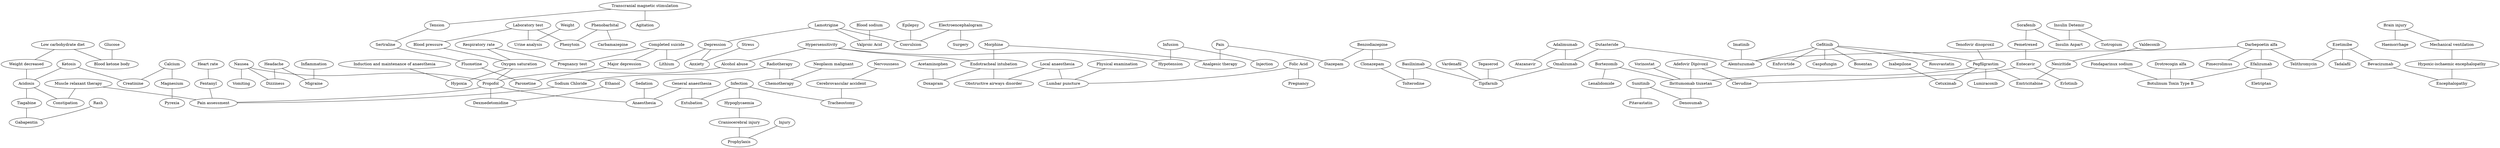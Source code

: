 strict graph layer0 {
	graph [name=layer0];
	node [label="\N"];
	409	[label="Muscle relaxant therapy",
		src_id=181266,
		weight=0.00044122522325660104];
	427	[label=Constipation,
		src_id=174340,
		weight=0.0005014284555463587];
	409 -- 427	[level=1,
		weight=182.64];
	1506	[label="Pain assessment",
		src_id=182631,
		weight=0.0003850115046503282];
	409 -- 1506	[level=1,
		weight=182.64];
	81	[label=Inflammation,
		level=1,
		src_id=178993,
		weight=0.0007692596857181851];
	111	[label=Migraine,
		src_id=180996,
		weight=0.0004977216535274074];
	81 -- 111	[level=1,
		weight=138.79];
	14	[label=Pain,
		level=1,
		src_id=182630,
		weight=0.0010222469427316261];
	3	[label=Diazepam,
		level=1,
		src_id=815,
		weight=0.0012517380471426484];
	14 -- 3	[level=1,
		weight=152.36];
	97	[label="Analgesic therapy",
		level=1,
		src_id=170274,
		weight=0.0008028809601891186];
	14 -- 97	[level=1,
		weight=213.25];
	343	[label=Gefitinib,
		level=1,
		src_id=308,
		weight=0.0011314963743790413];
	373	[label=Bosentan,
		level=1,
		src_id=546,
		weight=0.0009643685767219644];
	343 -- 373	[level=1,
		weight=480.52];
	507	[label=Rosuvastatin,
		level=1,
		src_id=1082,
		weight=0.0007777704093352201];
	343 -- 507	[level=1,
		weight=408.0];
	560	[label=Pegfilgrastim,
		level=1,
		src_id=19,
		weight=0.0010096155476091318];
	343 -- 560	[level=1,
		weight=600.4];
	533	[label=Enfuvirtide,
		level=1,
		src_id=102,
		weight=0.000991389289108246];
	343 -- 533	[level=1,
		weight=526.79];
	322	[label=Alemtuzumab,
		level=1,
		src_id=82,
		weight=0.0011133451830804997];
	343 -- 322	[level=1,
		weight=520.48];
	689	[label=Caspofungin,
		level=1,
		src_id=507,
		weight=0.0008793276447376148];
	343 -- 689	[level=1,
		weight=526.79];
	43	[label=Morphine,
		src_id=286,
		weight=0.0006072009929645246];
	43 -- 97	[level=1,
		weight=138.79];
	144	[label="Endotracheal intubation",
		level=1,
		src_id=175952,
		weight=0.0010128806153906697];
	43 -- 144	[level=1,
		weight=231.54];
	26	[label="Induction and maintenance of anaesthesia",
		level=1,
		src_id=178930,
		weight=0.0007992499684150461];
	86	[label=Hypoxia,
		level=1,
		src_id=178678,
		weight=0.0007406286929741318];
	26 -- 86	[level=1,
		weight=116.27];
	497	[label=Dutasteride,
		level=1,
		src_id=1110,
		weight=0.0010300789134302269];
	400	[label=Omalizumab,
		level=1,
		src_id=42,
		weight=0.0010370674450034133];
	497 -- 400	[level=1,
		weight=500.5];
	497 -- 322	[level=1,
		weight=455.09];
	242	[label="Completed suicide",
		src_id=174010,
		weight=0.0004416000046459869];
	2457	[label="Pregnancy test",
		src_id=184020,
		weight=0.0003314161063469755];
	242 -- 2457	[level=1,
		weight=143.71];
	304	[label="Major depression",
		src_id=180375,
		weight=0.00046653563113462017];
	242 -- 304	[level=1,
		weight=250.75];
	80	[label=Lithium,
		src_id=1316,
		weight=0.0005186561225252553];
	242 -- 80	[level=1,
		weight=132.45];
	124	[label="General anaesthesia",
		level=1,
		src_id=177267,
		weight=0.0009671511124220577];
	880	[label=Extubation,
		src_id=176387,
		weight=0.0003755054909305661];
	124 -- 880	[level=1,
		weight=231.54];
	39	[label=Anaesthesia,
		level=1,
		src_id=170206,
		weight=0.0010249555278411748];
	124 -- 39	[level=1,
		weight=200.8];
	896	[label="Transcranial magnetic stimulation",
		src_id=187294,
		weight=0.00024897506411926477];
	397	[label=Tension,
		src_id=186772,
		weight=0.00031651681267921025];
	896 -- 397	[level=1,
		weight=100.9];
	29	[label=Agitation,
		level=1,
		src_id=169902,
		weight=0.0007453077401135728];
	896 -- 29	[level=1,
		weight=267.4];
	666	[label="Insulin Detemir",
		level=1,
		src_id=1281,
		weight=0.0007328184297236786];
	871	[label="Insulin Aspart",
		src_id=1280,
		weight=0.0003730864543005049];
	666 -- 871	[level=1,
		weight=500.5];
	591	[label=Tiotropium,
		level=1,
		src_id=1352,
		weight=0.0008634697952427359];
	666 -- 591	[level=1,
		weight=429.14];
	23	[label=Calcium,
		level=1,
		src_id=1327,
		weight=0.0008071596430475295];
	126	[label=Magnesium,
		src_id=1330,
		weight=0.000495930706978174];
	23 -- 126	[level=1,
		weight=175.73];
	255	[label=Creatinine,
		src_id=9515,
		weight=0.00048359857990210226];
	23 -- 255	[level=1,
		weight=158.74];
	220	[label="Folic Acid",
		src_id=150,
		weight=0.00035701437243077454];
	34	[label=Pregnancy,
		level=1,
		src_id=184014,
		weight=0.0007315656085678425];
	220 -- 34	[level=1,
		weight=152.04];
	279	[label="Lumbar puncture",
		level=1,
		src_id=180161,
		weight=0.0007393338383226371];
	220 -- 279	[level=1,
		weight=91.82];
	77	[label="Heart rate",
		level=1,
		src_id=177799,
		weight=0.0007572151782260456];
	121	[label=Fentanyl,
		src_id=799,
		weight=0.0006651732970651403];
	77 -- 121	[level=1,
		weight=106.16];
	742	[label=Sorafenib,
		src_id=387,
		weight=0.0006501129226921785];
	742 -- 871	[level=1,
		weight=500.5];
	578	[label=Pemetrexed,
		level=1,
		src_id=629,
		weight=0.000963450236129244];
	742 -- 578	[level=1,
		weight=500.5];
	68	[label=Nausea,
		level=1,
		src_id=181546,
		weight=0.0009960979336730263];
	160	[label=Propofol,
		level=1,
		src_id=804,
		weight=0.0008170600758948898];
	68 -- 160	[level=1,
		weight=200.8];
	41	[label=Vomiting,
		level=1,
		src_id=188709,
		weight=0.0009932254743648535];
	68 -- 41	[level=1,
		weight=132.62];
	92	[label=Dizziness,
		level=1,
		src_id=175317,
		weight=0.0008378243477145591];
	68 -- 92	[level=1,
		weight=132.97];
	209	[label="Laboratory test",
		src_id=179654,
		weight=0.0005217621393613566];
	44	[label="Blood pressure",
		level=1,
		src_id=172305,
		weight=0.0009486490153014943];
	209 -- 44	[level=1,
		weight=125.88];
	6	[label=Phenytoin,
		level=1,
		src_id=243,
		weight=0.0009228154423951928];
	209 -- 6	[level=1,
		weight=121.57];
	909	[label="Urine analysis",
		src_id=187884,
		weight=0.0003743630344061708];
	209 -- 909	[level=1,
		weight=334.0];
	36	[label=Pyrexia,
		level=1,
		src_id=184658,
		weight=0.0012168597746504836];
	126 -- 36	[level=1,
		weight=143.71];
	428	[label="Darbepoetin alfa",
		level=1,
		src_id=12,
		weight=0.0010129274041265023];
	629	[label=Efalizumab,
		level=1,
		src_id=90,
		weight=0.0008119471057986142];
	428 -- 629	[level=1,
		weight=474.21];
	517	[label=Pimecrolimus,
		level=1,
		src_id=327,
		weight=0.0009915391499522041];
	428 -- 517	[level=1,
		weight=400.6];
	608	[label=Telithromycin,
		level=1,
		src_id=962,
		weight=0.0008932092135476258];
	428 -- 608	[level=1,
		weight=474.21];
	428 -- 322	[level=1,
		weight=480.52];
	106	[label="Physical examination",
		level=1,
		src_id=183464,
		weight=0.0007161707666657242];
	106 -- 279	[level=1,
		weight=102.94];
	33	[label=Headache,
		level=1,
		src_id=177790,
		weight=0.00077696988333892];
	33 -- 111	[level=1,
		weight=120.22];
	33 -- 92	[level=1,
		weight=207.69];
	598	[label=Eletriptan,
		level=1,
		src_id=207,
		weight=0.0008020786577466954];
	629 -- 598	[level=1,
		weight=400.6];
	553	[label="Botulinum Toxin Type B",
		level=1,
		src_id=41,
		weight=0.0009014581881778];
	629 -- 553	[level=1,
		weight=400.6];
	385	[label=Adalimumab,
		level=1,
		src_id=50,
		weight=0.0008961570859649793];
	364	[label=Atazanavir,
		level=1,
		src_id=1056,
		weight=0.0008467201524450459];
	385 -- 364	[level=1,
		weight=375.63];
	385 -- 400	[level=1,
		weight=440.56];
	38	[label=Infection,
		level=1,
		src_id=178954,
		weight=0.0011114771911690483];
	38 -- 880	[level=1,
		weight=177.29];
	146	[label=Hypoglycaemia,
		src_id=178590,
		weight=0.00047725257561421726];
	38 -- 146	[level=1,
		weight=118.53];
	1287	[label=Tracheostomy,
		src_id=187282,
		weight=0.00025747938776624063];
	38 -- 1287	[level=1,
		weight=125.88];
	421	[label=Radiotherapy,
		src_id=184752,
		weight=0.00032902367665876495];
	162	[label=Chemotherapy,
		src_id=173517,
		weight=0.0005869239687718568];
	421 -- 162	[level=1,
		weight=297.33];
	53	[label="Sodium Chloride",
		level=1,
		src_id=8096,
		weight=0.0008494465568845872];
	421 -- 53	[level=1,
		weight=154.69];
	562	[label=Valdecoxib,
		level=1,
		src_id=567,
		weight=0.0007406173292239725];
	597	[label=Nesiritide,
		level=1,
		src_id=4621,
		weight=0.0009444605474357639];
	562 -- 597	[level=1,
		weight=364.27];
	57	[label=Glucose,
		level=1,
		src_id=8280,
		weight=0.0007623263842260009];
	793	[label="Blood ketone body",
		level=1,
		src_id=172233,
		weight=0.0008226966849958868];
	57 -- 793	[level=1,
		weight=105.47];
	3686	[label="Low carbohydrate diet",
		src_id=180136,
		weight=0.0002592517941036785];
	180	[label="Weight decreased",
		src_id=188823,
		weight=0.0004705693678848499];
	3686 -- 180	[level=1,
		weight=182.64];
	3686 -- 793	[level=1,
		weight=282.77];
	462	[label="Respiratory rate",
		src_id=185143,
		weight=0.00048193022887532694];
	462 -- 2457	[level=1,
		weight=154.69];
	417	[label="Oxygen saturation",
		src_id=182603,
		weight=0.0006988962305931469];
	462 -- 417	[level=1,
		weight=198.16];
	37	[label=Benzodiazepine,
		src_id=10185,
		weight=0.0007014856749394889];
	37 -- 3	[level=1,
		weight=140.1];
	61	[label=Clonazepam,
		src_id=1052,
		weight=0.000556385863447892];
	37 -- 61	[level=1,
		weight=162.13];
	685	[label=Ixabepilone,
		level=1,
		src_id=4567,
		weight=0.0007320676644013988];
	594	[label=Cetuximab,
		level=1,
		src_id=2,
		weight=0.0009217109554026744];
	685 -- 594	[level=1,
		weight=429.14];
	27	[label=Ethanol,
		level=1,
		src_id=884,
		weight=0.0007508145836391815];
	1100	[label=Dexmedetomidine,
		src_id=620,
		weight=0.0003286950542563441];
	27 -- 1100	[level=1,
		weight=118.53];
	107	[label=Hypersensitivity,
		level=1,
		src_id=178510,
		weight=0.0009967204508806158];
	635	[label="Alcohol abuse",
		src_id=169954,
		weight=0.00029037030871630114];
	107 -- 635	[level=1,
		weight=182.64];
	107 -- 144	[level=1,
		weight=177.29];
	104	[label=Hypotension,
		level=1,
		src_id=178653,
		weight=0.0009218299186665735];
	107 -- 104	[level=1,
		weight=223.0];
	391	[label=Ezetimibe,
		level=1,
		src_id=959,
		weight=0.0010894612491933154];
	377	[label=Bevacizumab,
		level=1,
		src_id=105,
		weight=0.0008618132379693541];
	391 -- 377	[level=1,
		weight=367.3];
	391 -- 608	[level=1,
		weight=500.5];
	350	[label=Tadalafil,
		level=1,
		src_id=806,
		weight=0.0009418586561948928];
	391 -- 350	[level=1,
		weight=462.08];
	22	[label=Stress,
		level=1,
		src_id=186464,
		weight=0.000736965614707065];
	25	[label=Anxiety,
		level=1,
		src_id=170661,
		weight=0.0007563978864552505];
	22 -- 25	[level=1,
		weight=64.96];
	696	[label="Adefovir Dipivoxil",
		level=1,
		src_id=704,
		weight=0.000734801345815369];
	760	[label="Ibritumomab tiuxetan",
		src_id=75,
		weight=0.0006142940177688593];
	696 -- 760	[level=1,
		weight=545.91];
	868	[label=Clevudine,
		src_id=5745,
		weight=0.0004684863162820275];
	696 -- 868	[level=1,
		weight=600.4];
	13	[label=Lamotrigine,
		level=1,
		src_id=542,
		weight=0.0007095421251739463];
	18	[label=Depression,
		level=1,
		src_id=175023,
		weight=0.0007207416873454991];
	13 -- 18	[level=1,
		weight=142.24];
	7	[label="Valproic Acid",
		level=1,
		src_id=304,
		weight=0.0007739591523247016];
	13 -- 7	[level=1,
		weight=172.8];
	1	[label=Convulsion,
		level=1,
		src_id=174366,
		weight=0.00211179083454676];
	13 -- 1	[level=1,
		weight=101.67];
	56	[label="Neoplasm malignant",
		level=1,
		src_id=181636,
		weight=0.0008666842169519054];
	56 -- 162	[level=1,
		weight=182.64];
	309	[label="Local anaesthesia",
		src_id=180103,
		weight=0.000486713329612746];
	309 -- 279	[level=1,
		weight=308.38];
	1477	[label="Obstructive airways disorder",
		src_id=181997,
		weight=0.00031354362424165924];
	309 -- 1477	[level=1,
		weight=200.8];
	524	[label=Vardenafil,
		level=1,
		src_id=848,
		weight=0.0008372496739552117];
	558	[label=Tipifarnib,
		level=1,
		src_id=4671,
		weight=0.0009152018166876008];
	524 -- 558	[level=1,
		weight=400.6];
	769	[label=Sunitinib,
		src_id=1251,
		weight=0.0006687923407330301];
	1086	[label=Denosumab,
		src_id=5719,
		weight=0.0003207043248779182];
	769 -- 1086	[level=1,
		weight=385.23];
	775	[label=Pitavastatin,
		level=1,
		src_id=7821,
		weight=0.0007221392979997045];
	769 -- 775	[level=1,
		weight=375.63];
	252	[label="Craniocerebral injury",
		src_id=174523,
		weight=0.0004549600206607043];
	146 -- 252	[level=1,
		weight=118.53];
	400 -- 558	[level=1,
		weight=445.0];
	17	[label=Prophylaxis,
		level=1,
		src_id=184239,
		weight=0.0007225134731617209];
	252 -- 17	[level=1,
		weight=124.16];
	121 -- 1506	[level=1,
		weight=250.75];
	5	[label=Nervousness,
		level=1,
		src_id=181699,
		weight=0.001063418332594722];
	54	[label="Cerebrovascular accident",
		level=1,
		src_id=173414,
		weight=0.0008996750643322995];
	5 -- 54	[level=1,
		weight=100.9];
	54 -- 1287	[level=1,
		weight=131.3];
	635 -- 160	[level=1,
		weight=167.5];
	546	[label=Emtricitabine,
		level=1,
		src_id=865,
		weight=0.0009347967727906894];
	597 -- 546	[level=1,
		weight=500.5];
	44 -- 417	[level=1,
		weight=180.31];
	519	[label=Bortezomib,
		level=1,
		src_id=179,
		weight=0.0008516174589830954];
	519 -- 760	[level=1,
		weight=471.12];
	741	[label=Lenalidomide,
		level=1,
		src_id=469,
		weight=0.0007277812643897818];
	519 -- 741	[level=1,
		weight=334.0];
	2	[label=Epilepsy,
		level=1,
		src_id=176107,
		weight=0.001528686244170398];
	2 -- 1	[level=1,
		weight=396.74];
	18 -- 25	[level=1,
		weight=348.75];
	18 -- 80	[level=1,
		weight=117.32];
	671	[label=Entecavir,
		level=1,
		src_id=431,
		weight=0.0009264551635301999];
	578 -- 671	[level=1,
		weight=467.2];
	417 -- 160	[level=1,
		weight=211.32];
	417 -- 86	[level=1,
		weight=167.5];
	230	[label=Sertraline,
		src_id=1088,
		weight=0.00038016014687186026];
	397 -- 230	[level=1,
		weight=100.9];
	271	[label=Imatinib,
		level=1,
		src_id=606,
		weight=0.0008930823862417737];
	271 -- 322	[level=1,
		weight=460.0];
	1046	[label=Tolterodine,
		src_id=1021,
		weight=0.0004405764178397217];
	61 -- 1046	[level=1,
		weight=143.71];
	71	[label="Brain injury",
		src_id=172600,
		weight=0.0006137366899907612];
	237	[label="Mechanical ventilation",
		src_id=180615,
		weight=0.000436290193978066];
	71 -- 237	[level=1,
		weight=125.88];
	47	[label=Haemorrhage,
		level=1,
		src_id=177684,
		weight=0.000767368097958346];
	71 -- 47	[level=1,
		weight=158.74];
	98	[label=Fluoxetine,
		src_id=461,
		weight=0.000701778009662595];
	230 -- 98	[level=1,
		weight=134.2];
	235	[label=Paroxetine,
		src_id=701,
		weight=0.0003952438308531649];
	98 -- 235	[level=1,
		weight=231.54];
	304 -- 235	[level=1,
		weight=191.29];
	571	[label="Tenofovir disoproxil",
		level=1,
		src_id=291,
		weight=0.0009357611255514337];
	571 -- 560	[level=1,
		weight=529.88];
	9	[label=Electroencephalogram,
		level=1,
		src_id=175720,
		weight=0.0007865135875333406];
	10	[label=Surgery,
		level=1,
		src_id=186589,
		weight=0.0008322721648341127];
	9 -- 10	[level=1,
		weight=129.61];
	9 -- 1	[level=1,
		weight=186.53];
	45	[label=Encephalopathy,
		level=1,
		src_id=175833,
		weight=0.0008112270086955067];
	377 -- 45	[level=1,
		weight=129.9];
	474	[label="Hypoxic-ischaemic encephalopathy",
		src_id=178679,
		weight=0.0003528820967427824];
	237 -- 474	[level=1,
		weight=100.9];
	160 -- 1100	[level=1,
		weight=286.43];
	160 -- 1506	[level=1,
		weight=200.8];
	160 -- 39	[level=1,
		weight=250.75];
	16	[label=Phenobarbital,
		level=1,
		src_id=1158,
		weight=0.0007926003118923781];
	16 -- 6	[level=1,
		weight=158.11];
	4	[label=Carbamazepine,
		level=1,
		src_id=551,
		weight=0.0011025903729030447];
	16 -- 4	[level=1,
		weight=122.22];
	2507	[label=Doxapram,
		src_id=548,
		weight=0.00014533314480856657];
	144 -- 2507	[level=1,
		weight=200.8];
	144 -- 1477	[level=1,
		weight=167.5];
	305	[label=Acidosis,
		src_id=169637,
		weight=0.0004996145206638148];
	180 -- 305	[level=1,
		weight=200.8];
	953	[label=Ketosis,
		level=1,
		src_id=179595,
		weight=0.0007408159079028841];
	953 -- 305	[level=1,
		weight=231.54];
	953 -- 255	[level=1,
		weight=143.71];
	713	[label=Vorinostat,
		level=1,
		src_id=2413,
		weight=0.0007660023626719703];
	713 -- 760	[level=1,
		weight=385.23];
	32	[label=Infusion,
		level=1,
		src_id=179021,
		weight=0.00076665201775738];
	11	[label=Injection,
		level=1,
		src_id=179084,
		weight=0.00084967634771643];
	32 -- 11	[level=1,
		weight=96.14];
	32 -- 104	[level=1,
		weight=120.88];
	560 -- 760	[level=1,
		weight=467.2];
	560 -- 546	[level=1,
		weight=474.21];
	560 -- 594	[level=1,
		weight=471.12];
	587	[label=Lumiracoxib,
		level=1,
		src_id=1266,
		weight=0.000760448692830453];
	560 -- 587	[level=1,
		weight=381.57];
	19	[label=Weight,
		level=1,
		src_id=188818,
		weight=0.0007626919060479001];
	19 -- 909	[level=1,
		weight=122.09];
	1962	[label=Basiliximab,
		src_id=72,
		weight=0.00017306190474425666];
	1962 -- 1046	[level=1,
		weight=167.5];
	1962 -- 558	[level=1,
		weight=167.5];
	305 -- 427	[level=1,
		weight=200.8];
	263	[label=Tiagabine,
		src_id=892,
		weight=0.0004941464690866316];
	305 -- 263	[level=1,
		weight=182.64];
	65	[label=Acetaminophen,
		level=1,
		src_id=307,
		weight=0.0008974722409844956];
	65 -- 2507	[level=1,
		weight=134.2];
	760 -- 1086	[level=1,
		weight=400.6];
	8	[label="Blood sodium",
		level=1,
		src_id=172362,
		weight=0.0008013732933421005];
	8 -- 7	[level=1,
		weight=155.81];
	478	[label=Erlotinib,
		level=1,
		src_id=517,
		weight=0.0007729876132191179];
	671 -- 478	[level=1,
		weight=381.57];
	671 -- 868	[level=1,
		weight=545.91];
	48	[label=Gabapentin,
		level=1,
		src_id=982,
		weight=0.0008472249856898036];
	263 -- 48	[level=1,
		weight=198.94];
	21	[label=Injury,
		level=1,
		src_id=179153,
		weight=0.0008522379921686377];
	21 -- 17	[level=1,
		weight=110.89];
	620	[label="Fondaparinux sodium",
		level=1,
		src_id=556,
		weight=0.0008957037924887894];
	620 -- 553	[level=1,
		weight=538.92];
	474 -- 45	[level=1,
		weight=167.5];
	99	[label=Rash,
		level=1,
		src_id=184786,
		weight=0.0008182147395468692];
	99 -- 48	[level=1,
		weight=173.24];
	53 -- 1506	[level=1,
		weight=200.8];
	767	[label="Drotrecogin alfa",
		level=1,
		src_id=54,
		weight=0.0007666220608670227];
	767 -- 553	[level=1,
		weight=500.5];
	40	[label=Sedation,
		level=1,
		src_id=185679,
		weight=0.0008921182638408491];
	40 -- 39	[level=1,
		weight=234.81];
	536	[label=Tegaserod,
		level=1,
		src_id=1063,
		weight=0.0009188385774880433];
	536 -- 558	[level=1,
		weight=353.59];
}
